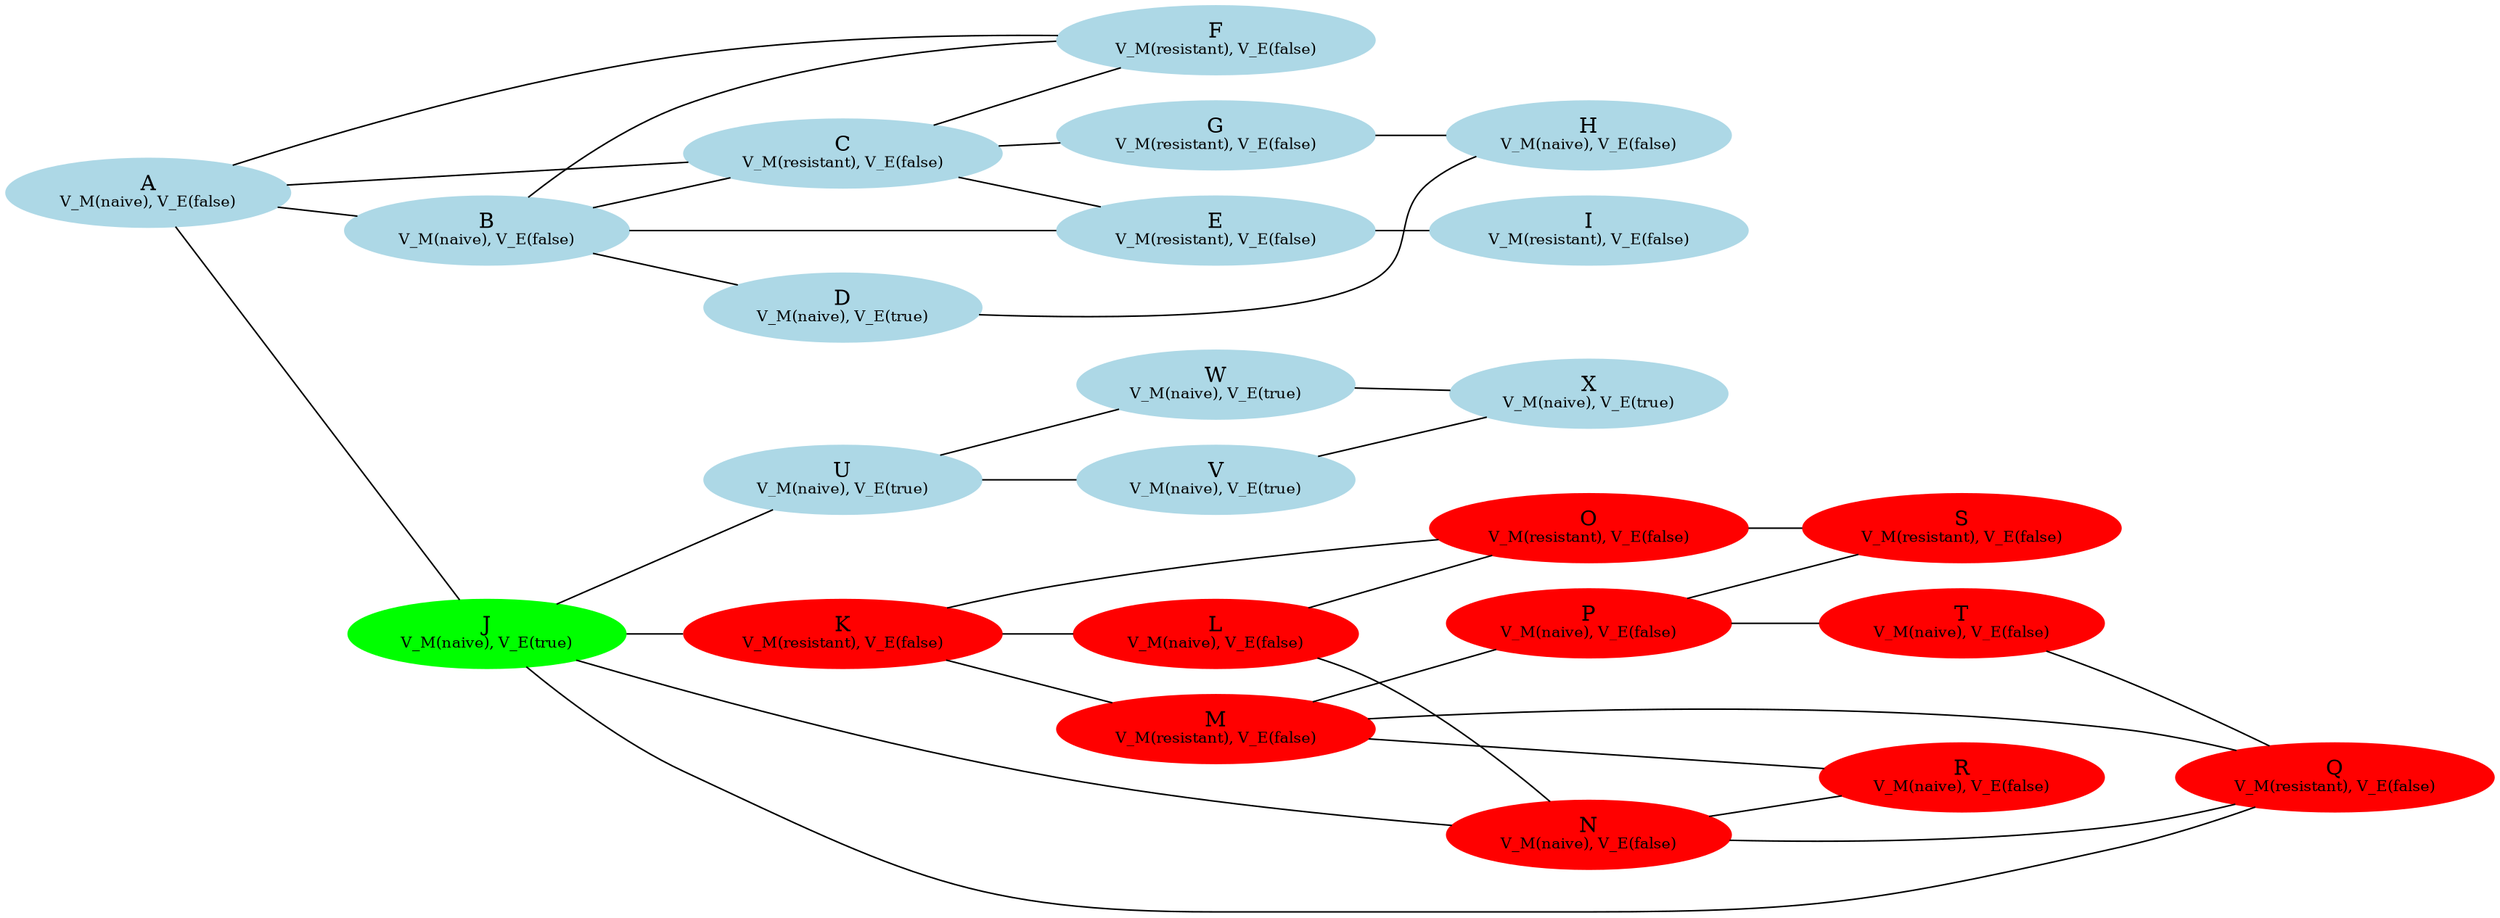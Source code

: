 graph {
 rankdir=LR;
A[label=<A<BR /><FONT POINT-SIZE="10">V_M(naive), V_E(false)</FONT>>,style=filled, color=lightblue];
B[label=<B<BR /><FONT POINT-SIZE="10">V_M(naive), V_E(false)</FONT>>,style=filled, color=lightblue];
C[label=<C<BR /><FONT POINT-SIZE="10">V_M(resistant), V_E(false)</FONT>>,style=filled, color=lightblue];
D[label=<D<BR /><FONT POINT-SIZE="10">V_M(naive), V_E(true)</FONT>>,style=filled, color=lightblue];
E[label=<E<BR /><FONT POINT-SIZE="10">V_M(resistant), V_E(false)</FONT>>,style=filled, color=lightblue];
F[label=<F<BR /><FONT POINT-SIZE="10">V_M(resistant), V_E(false)</FONT>>,style=filled, color=lightblue];
G[label=<G<BR /><FONT POINT-SIZE="10">V_M(resistant), V_E(false)</FONT>>,style=filled, color=lightblue];
H[label=<H<BR /><FONT POINT-SIZE="10">V_M(naive), V_E(false)</FONT>>,style=filled, color=lightblue];
I[label=<I<BR /><FONT POINT-SIZE="10">V_M(resistant), V_E(false)</FONT>>,style=filled, color=lightblue];
J[label=<J<BR /><FONT POINT-SIZE="10">V_M(naive), V_E(true)</FONT>>,style=filled, color=green];
K[label=<K<BR /><FONT POINT-SIZE="10">V_M(resistant), V_E(false)</FONT>>,style=filled, color=red];
L[label=<L<BR /><FONT POINT-SIZE="10">V_M(naive), V_E(false)</FONT>>,style=filled, color=red];
M[label=<M<BR /><FONT POINT-SIZE="10">V_M(resistant), V_E(false)</FONT>>,style=filled, color=red];
N[label=<N<BR /><FONT POINT-SIZE="10">V_M(naive), V_E(false)</FONT>>,style=filled, color=red];
O[label=<O<BR /><FONT POINT-SIZE="10">V_M(resistant), V_E(false)</FONT>>,style=filled, color=red];
P[label=<P<BR /><FONT POINT-SIZE="10">V_M(naive), V_E(false)</FONT>>,style=filled, color=red];
Q[label=<Q<BR /><FONT POINT-SIZE="10">V_M(resistant), V_E(false)</FONT>>,style=filled, color=red];
R[label=<R<BR /><FONT POINT-SIZE="10">V_M(naive), V_E(false)</FONT>>,style=filled, color=red];
S[label=<S<BR /><FONT POINT-SIZE="10">V_M(resistant), V_E(false)</FONT>>,style=filled, color=red];
T[label=<T<BR /><FONT POINT-SIZE="10">V_M(naive), V_E(false)</FONT>>,style=filled, color=red];
U[label=<U<BR /><FONT POINT-SIZE="10">V_M(naive), V_E(true)</FONT>>,style=filled, color=lightblue];
V[label=<V<BR /><FONT POINT-SIZE="10">V_M(naive), V_E(true)</FONT>>,style=filled, color=lightblue];
W[label=<W<BR /><FONT POINT-SIZE="10">V_M(naive), V_E(true)</FONT>>,style=filled, color=lightblue];
X[label=<X<BR /><FONT POINT-SIZE="10">V_M(naive), V_E(true)</FONT>>,style=filled, color=lightblue];
A -- {{B C J F }}
B -- {{D E C F }}
C -- {{F G E }}
D -- {{H }}
E -- {{I }}
F -- {{}}
G -- {{H }}
H -- {{}}
I -- {{}}
J -- {{K Q N U }}
K -- {{L M O }}
L -- {{N O }}
M -- {{P Q R }}
N -- {{R Q }}
O -- {{S }}
P -- {{T S }}
Q -- {{}}
R -- {{}}
S -- {{}}
T -- {{Q }}
U -- {{V W }}
V -- {{X }}
W -- {{X }}
X -- {{}}
}